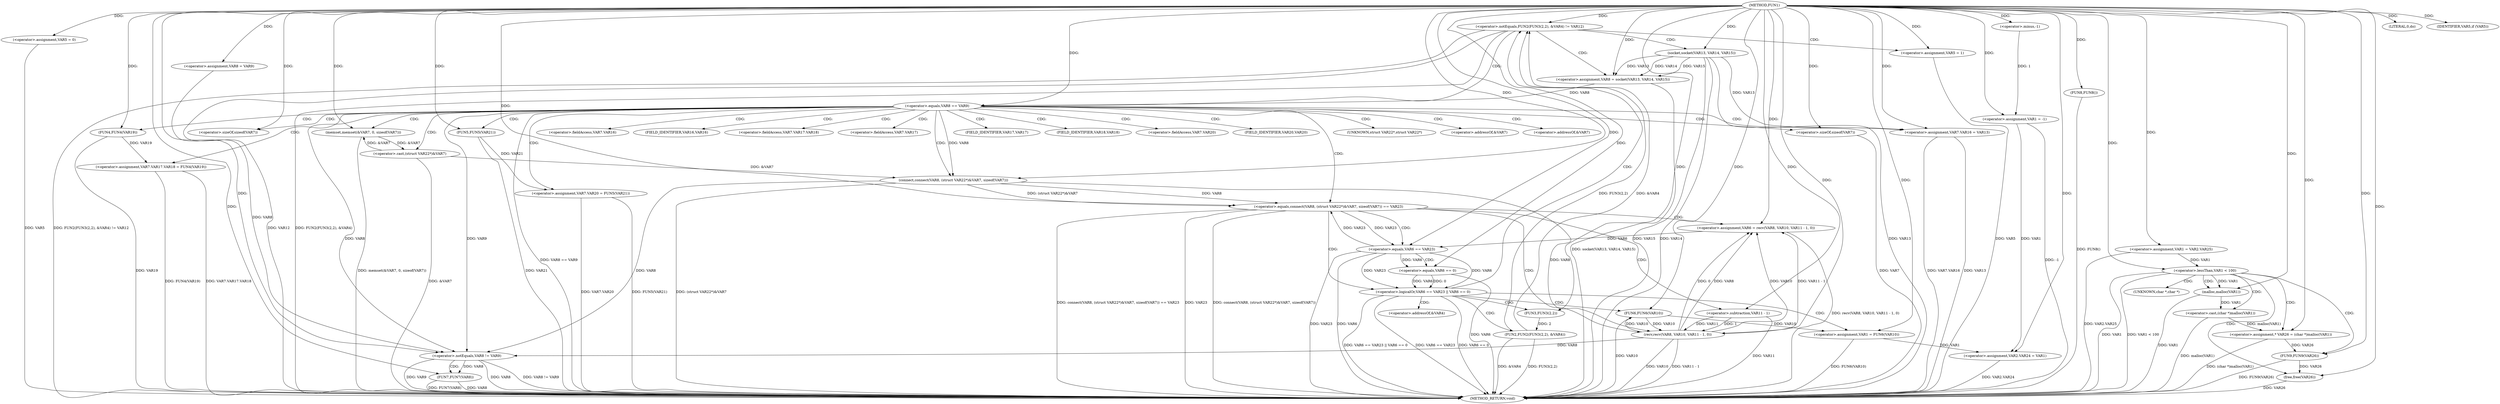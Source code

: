digraph FUN1 {  
"1000100" [label = "(METHOD,FUN1)" ]
"1000250" [label = "(METHOD_RETURN,void)" ]
"1000104" [label = "(<operator>.assignment,VAR1 = -1)" ]
"1000106" [label = "(<operator>.minus,-1)" ]
"1000111" [label = "(<operator>.assignment,VAR5 = 0)" ]
"1000117" [label = "(<operator>.assignment,VAR8 = VAR9)" ]
"1000124" [label = "(<operator>.notEquals,FUN2(FUN3(2,2), &VAR4) != VAR12)" ]
"1000125" [label = "(FUN2,FUN2(FUN3(2,2), &VAR4))" ]
"1000126" [label = "(FUN3,FUN3(2,2))" ]
"1000134" [label = "(<operator>.assignment,VAR5 = 1)" ]
"1000137" [label = "(<operator>.assignment,VAR8 = socket(VAR13, VAR14, VAR15))" ]
"1000139" [label = "(socket,socket(VAR13, VAR14, VAR15))" ]
"1000144" [label = "(<operator>.equals,VAR8 == VAR9)" ]
"1000149" [label = "(memset,memset(&VAR7, 0, sizeof(VAR7)))" ]
"1000153" [label = "(<operator>.sizeOf,sizeof(VAR7))" ]
"1000155" [label = "(<operator>.assignment,VAR7.VAR16 = VAR13)" ]
"1000160" [label = "(<operator>.assignment,VAR7.VAR17.VAR18 = FUN4(VAR19))" ]
"1000166" [label = "(FUN4,FUN4(VAR19))" ]
"1000168" [label = "(<operator>.assignment,VAR7.VAR20 = FUN5(VAR21))" ]
"1000172" [label = "(FUN5,FUN5(VAR21))" ]
"1000175" [label = "(<operator>.equals,connect(VAR8, (struct VAR22*)&VAR7, sizeof(VAR7)) == VAR23)" ]
"1000176" [label = "(connect,connect(VAR8, (struct VAR22*)&VAR7, sizeof(VAR7)))" ]
"1000178" [label = "(<operator>.cast,(struct VAR22*)&VAR7)" ]
"1000182" [label = "(<operator>.sizeOf,sizeof(VAR7))" ]
"1000187" [label = "(<operator>.assignment,VAR6 = recv(VAR8, VAR10, VAR11 - 1, 0))" ]
"1000189" [label = "(recv,recv(VAR8, VAR10, VAR11 - 1, 0))" ]
"1000192" [label = "(<operator>.subtraction,VAR11 - 1)" ]
"1000197" [label = "(<operator>.logicalOr,VAR6 == VAR23 || VAR6 == 0)" ]
"1000198" [label = "(<operator>.equals,VAR6 == VAR23)" ]
"1000201" [label = "(<operator>.equals,VAR6 == 0)" ]
"1000206" [label = "(<operator>.assignment,VAR1 = FUN6(VAR10))" ]
"1000208" [label = "(FUN6,FUN6(VAR10))" ]
"1000210" [label = "(LITERAL,0,do)" ]
"1000212" [label = "(<operator>.notEquals,VAR8 != VAR9)" ]
"1000216" [label = "(FUN7,FUN7(VAR8))" ]
"1000219" [label = "(IDENTIFIER,VAR5,if (VAR5))" ]
"1000221" [label = "(FUN8,FUN8())" ]
"1000222" [label = "(<operator>.assignment,VAR2.VAR24 = VAR1)" ]
"1000229" [label = "(<operator>.assignment,VAR1 = VAR2.VAR25)" ]
"1000235" [label = "(<operator>.lessThan,VAR1 < 100)" ]
"1000240" [label = "(<operator>.assignment,* VAR26 = (char *)malloc(VAR1))" ]
"1000242" [label = "(<operator>.cast,(char *)malloc(VAR1))" ]
"1000244" [label = "(malloc,malloc(VAR1))" ]
"1000246" [label = "(FUN9,FUN9(VAR26))" ]
"1000248" [label = "(free,free(VAR26))" ]
"1000129" [label = "(<operator>.addressOf,&VAR4)" ]
"1000150" [label = "(<operator>.addressOf,&VAR7)" ]
"1000156" [label = "(<operator>.fieldAccess,VAR7.VAR16)" ]
"1000158" [label = "(FIELD_IDENTIFIER,VAR16,VAR16)" ]
"1000161" [label = "(<operator>.fieldAccess,VAR7.VAR17.VAR18)" ]
"1000162" [label = "(<operator>.fieldAccess,VAR7.VAR17)" ]
"1000164" [label = "(FIELD_IDENTIFIER,VAR17,VAR17)" ]
"1000165" [label = "(FIELD_IDENTIFIER,VAR18,VAR18)" ]
"1000169" [label = "(<operator>.fieldAccess,VAR7.VAR20)" ]
"1000171" [label = "(FIELD_IDENTIFIER,VAR20,VAR20)" ]
"1000179" [label = "(UNKNOWN,struct VAR22*,struct VAR22*)" ]
"1000180" [label = "(<operator>.addressOf,&VAR7)" ]
"1000243" [label = "(UNKNOWN,char *,char *)" ]
  "1000235" -> "1000250"  [ label = "DDG: VAR1"] 
  "1000229" -> "1000250"  [ label = "DDG: VAR2.VAR25"] 
  "1000111" -> "1000250"  [ label = "DDG: VAR5"] 
  "1000212" -> "1000250"  [ label = "DDG: VAR8 != VAR9"] 
  "1000240" -> "1000250"  [ label = "DDG: (char *)malloc(VAR1)"] 
  "1000242" -> "1000250"  [ label = "DDG: malloc(VAR1)"] 
  "1000155" -> "1000250"  [ label = "DDG: VAR7.VAR16"] 
  "1000244" -> "1000250"  [ label = "DDG: VAR1"] 
  "1000246" -> "1000250"  [ label = "DDG: FUN9(VAR26)"] 
  "1000176" -> "1000250"  [ label = "DDG: (struct VAR22*)&VAR7"] 
  "1000155" -> "1000250"  [ label = "DDG: VAR13"] 
  "1000125" -> "1000250"  [ label = "DDG: FUN3(2,2)"] 
  "1000168" -> "1000250"  [ label = "DDG: FUN5(VAR21)"] 
  "1000139" -> "1000250"  [ label = "DDG: VAR15"] 
  "1000221" -> "1000250"  [ label = "DDG: FUN8()"] 
  "1000124" -> "1000250"  [ label = "DDG: FUN2(FUN3(2,2), &VAR4)"] 
  "1000197" -> "1000250"  [ label = "DDG: VAR6 == 0"] 
  "1000222" -> "1000250"  [ label = "DDG: VAR2.VAR24"] 
  "1000208" -> "1000250"  [ label = "DDG: VAR10"] 
  "1000168" -> "1000250"  [ label = "DDG: VAR7.VAR20"] 
  "1000235" -> "1000250"  [ label = "DDG: VAR1 < 100"] 
  "1000198" -> "1000250"  [ label = "DDG: VAR23"] 
  "1000216" -> "1000250"  [ label = "DDG: FUN7(VAR8)"] 
  "1000216" -> "1000250"  [ label = "DDG: VAR8"] 
  "1000212" -> "1000250"  [ label = "DDG: VAR9"] 
  "1000187" -> "1000250"  [ label = "DDG: recv(VAR8, VAR10, VAR11 - 1, 0)"] 
  "1000139" -> "1000250"  [ label = "DDG: VAR14"] 
  "1000137" -> "1000250"  [ label = "DDG: socket(VAR13, VAR14, VAR15)"] 
  "1000160" -> "1000250"  [ label = "DDG: FUN4(VAR19)"] 
  "1000139" -> "1000250"  [ label = "DDG: VAR13"] 
  "1000175" -> "1000250"  [ label = "DDG: VAR23"] 
  "1000125" -> "1000250"  [ label = "DDG: &VAR4"] 
  "1000144" -> "1000250"  [ label = "DDG: VAR8 == VAR9"] 
  "1000166" -> "1000250"  [ label = "DDG: VAR19"] 
  "1000189" -> "1000250"  [ label = "DDG: VAR10"] 
  "1000178" -> "1000250"  [ label = "DDG: &VAR7"] 
  "1000206" -> "1000250"  [ label = "DDG: FUN6(VAR10)"] 
  "1000149" -> "1000250"  [ label = "DDG: memset(&VAR7, 0, sizeof(VAR7))"] 
  "1000175" -> "1000250"  [ label = "DDG: connect(VAR8, (struct VAR22*)&VAR7, sizeof(VAR7))"] 
  "1000197" -> "1000250"  [ label = "DDG: VAR6 == VAR23 || VAR6 == 0"] 
  "1000198" -> "1000250"  [ label = "DDG: VAR6"] 
  "1000212" -> "1000250"  [ label = "DDG: VAR8"] 
  "1000134" -> "1000250"  [ label = "DDG: VAR5"] 
  "1000192" -> "1000250"  [ label = "DDG: VAR11"] 
  "1000172" -> "1000250"  [ label = "DDG: VAR21"] 
  "1000182" -> "1000250"  [ label = "DDG: VAR7"] 
  "1000189" -> "1000250"  [ label = "DDG: VAR11 - 1"] 
  "1000160" -> "1000250"  [ label = "DDG: VAR7.VAR17.VAR18"] 
  "1000104" -> "1000250"  [ label = "DDG: -1"] 
  "1000175" -> "1000250"  [ label = "DDG: connect(VAR8, (struct VAR22*)&VAR7, sizeof(VAR7)) == VAR23"] 
  "1000248" -> "1000250"  [ label = "DDG: VAR26"] 
  "1000124" -> "1000250"  [ label = "DDG: FUN2(FUN3(2,2), &VAR4) != VAR12"] 
  "1000197" -> "1000250"  [ label = "DDG: VAR6 == VAR23"] 
  "1000124" -> "1000250"  [ label = "DDG: VAR12"] 
  "1000201" -> "1000250"  [ label = "DDG: VAR6"] 
  "1000106" -> "1000104"  [ label = "DDG: 1"] 
  "1000100" -> "1000104"  [ label = "DDG: "] 
  "1000100" -> "1000106"  [ label = "DDG: "] 
  "1000100" -> "1000111"  [ label = "DDG: "] 
  "1000100" -> "1000117"  [ label = "DDG: "] 
  "1000125" -> "1000124"  [ label = "DDG: FUN3(2,2)"] 
  "1000125" -> "1000124"  [ label = "DDG: &VAR4"] 
  "1000126" -> "1000125"  [ label = "DDG: 2"] 
  "1000100" -> "1000126"  [ label = "DDG: "] 
  "1000100" -> "1000124"  [ label = "DDG: "] 
  "1000100" -> "1000134"  [ label = "DDG: "] 
  "1000139" -> "1000137"  [ label = "DDG: VAR13"] 
  "1000139" -> "1000137"  [ label = "DDG: VAR14"] 
  "1000139" -> "1000137"  [ label = "DDG: VAR15"] 
  "1000100" -> "1000137"  [ label = "DDG: "] 
  "1000100" -> "1000139"  [ label = "DDG: "] 
  "1000137" -> "1000144"  [ label = "DDG: VAR8"] 
  "1000100" -> "1000144"  [ label = "DDG: "] 
  "1000178" -> "1000149"  [ label = "DDG: &VAR7"] 
  "1000100" -> "1000149"  [ label = "DDG: "] 
  "1000100" -> "1000153"  [ label = "DDG: "] 
  "1000139" -> "1000155"  [ label = "DDG: VAR13"] 
  "1000100" -> "1000155"  [ label = "DDG: "] 
  "1000166" -> "1000160"  [ label = "DDG: VAR19"] 
  "1000100" -> "1000166"  [ label = "DDG: "] 
  "1000172" -> "1000168"  [ label = "DDG: VAR21"] 
  "1000100" -> "1000172"  [ label = "DDG: "] 
  "1000176" -> "1000175"  [ label = "DDG: VAR8"] 
  "1000176" -> "1000175"  [ label = "DDG: (struct VAR22*)&VAR7"] 
  "1000144" -> "1000176"  [ label = "DDG: VAR8"] 
  "1000100" -> "1000176"  [ label = "DDG: "] 
  "1000178" -> "1000176"  [ label = "DDG: &VAR7"] 
  "1000149" -> "1000178"  [ label = "DDG: &VAR7"] 
  "1000100" -> "1000182"  [ label = "DDG: "] 
  "1000198" -> "1000175"  [ label = "DDG: VAR23"] 
  "1000100" -> "1000175"  [ label = "DDG: "] 
  "1000189" -> "1000187"  [ label = "DDG: VAR8"] 
  "1000189" -> "1000187"  [ label = "DDG: VAR10"] 
  "1000189" -> "1000187"  [ label = "DDG: VAR11 - 1"] 
  "1000189" -> "1000187"  [ label = "DDG: 0"] 
  "1000100" -> "1000187"  [ label = "DDG: "] 
  "1000176" -> "1000189"  [ label = "DDG: VAR8"] 
  "1000100" -> "1000189"  [ label = "DDG: "] 
  "1000208" -> "1000189"  [ label = "DDG: VAR10"] 
  "1000192" -> "1000189"  [ label = "DDG: VAR11"] 
  "1000192" -> "1000189"  [ label = "DDG: 1"] 
  "1000100" -> "1000192"  [ label = "DDG: "] 
  "1000198" -> "1000197"  [ label = "DDG: VAR6"] 
  "1000198" -> "1000197"  [ label = "DDG: VAR23"] 
  "1000187" -> "1000198"  [ label = "DDG: VAR6"] 
  "1000100" -> "1000198"  [ label = "DDG: "] 
  "1000175" -> "1000198"  [ label = "DDG: VAR23"] 
  "1000201" -> "1000197"  [ label = "DDG: VAR6"] 
  "1000201" -> "1000197"  [ label = "DDG: 0"] 
  "1000198" -> "1000201"  [ label = "DDG: VAR6"] 
  "1000100" -> "1000201"  [ label = "DDG: "] 
  "1000208" -> "1000206"  [ label = "DDG: VAR10"] 
  "1000100" -> "1000206"  [ label = "DDG: "] 
  "1000189" -> "1000208"  [ label = "DDG: VAR10"] 
  "1000100" -> "1000208"  [ label = "DDG: "] 
  "1000100" -> "1000210"  [ label = "DDG: "] 
  "1000189" -> "1000212"  [ label = "DDG: VAR8"] 
  "1000117" -> "1000212"  [ label = "DDG: VAR8"] 
  "1000144" -> "1000212"  [ label = "DDG: VAR8"] 
  "1000176" -> "1000212"  [ label = "DDG: VAR8"] 
  "1000100" -> "1000212"  [ label = "DDG: "] 
  "1000144" -> "1000212"  [ label = "DDG: VAR9"] 
  "1000212" -> "1000216"  [ label = "DDG: VAR8"] 
  "1000100" -> "1000216"  [ label = "DDG: "] 
  "1000100" -> "1000219"  [ label = "DDG: "] 
  "1000100" -> "1000221"  [ label = "DDG: "] 
  "1000104" -> "1000222"  [ label = "DDG: VAR1"] 
  "1000206" -> "1000222"  [ label = "DDG: VAR1"] 
  "1000100" -> "1000222"  [ label = "DDG: "] 
  "1000100" -> "1000229"  [ label = "DDG: "] 
  "1000229" -> "1000235"  [ label = "DDG: VAR1"] 
  "1000100" -> "1000235"  [ label = "DDG: "] 
  "1000242" -> "1000240"  [ label = "DDG: malloc(VAR1)"] 
  "1000100" -> "1000240"  [ label = "DDG: "] 
  "1000244" -> "1000242"  [ label = "DDG: VAR1"] 
  "1000235" -> "1000244"  [ label = "DDG: VAR1"] 
  "1000100" -> "1000244"  [ label = "DDG: "] 
  "1000240" -> "1000246"  [ label = "DDG: VAR26"] 
  "1000100" -> "1000246"  [ label = "DDG: "] 
  "1000246" -> "1000248"  [ label = "DDG: VAR26"] 
  "1000100" -> "1000248"  [ label = "DDG: "] 
  "1000124" -> "1000139"  [ label = "CDG: "] 
  "1000124" -> "1000144"  [ label = "CDG: "] 
  "1000124" -> "1000137"  [ label = "CDG: "] 
  "1000124" -> "1000134"  [ label = "CDG: "] 
  "1000144" -> "1000153"  [ label = "CDG: "] 
  "1000144" -> "1000164"  [ label = "CDG: "] 
  "1000144" -> "1000156"  [ label = "CDG: "] 
  "1000144" -> "1000161"  [ label = "CDG: "] 
  "1000144" -> "1000182"  [ label = "CDG: "] 
  "1000144" -> "1000150"  [ label = "CDG: "] 
  "1000144" -> "1000166"  [ label = "CDG: "] 
  "1000144" -> "1000180"  [ label = "CDG: "] 
  "1000144" -> "1000165"  [ label = "CDG: "] 
  "1000144" -> "1000172"  [ label = "CDG: "] 
  "1000144" -> "1000149"  [ label = "CDG: "] 
  "1000144" -> "1000169"  [ label = "CDG: "] 
  "1000144" -> "1000168"  [ label = "CDG: "] 
  "1000144" -> "1000178"  [ label = "CDG: "] 
  "1000144" -> "1000158"  [ label = "CDG: "] 
  "1000144" -> "1000175"  [ label = "CDG: "] 
  "1000144" -> "1000155"  [ label = "CDG: "] 
  "1000144" -> "1000160"  [ label = "CDG: "] 
  "1000144" -> "1000171"  [ label = "CDG: "] 
  "1000144" -> "1000179"  [ label = "CDG: "] 
  "1000144" -> "1000176"  [ label = "CDG: "] 
  "1000144" -> "1000162"  [ label = "CDG: "] 
  "1000175" -> "1000197"  [ label = "CDG: "] 
  "1000175" -> "1000189"  [ label = "CDG: "] 
  "1000175" -> "1000192"  [ label = "CDG: "] 
  "1000175" -> "1000198"  [ label = "CDG: "] 
  "1000175" -> "1000187"  [ label = "CDG: "] 
  "1000197" -> "1000208"  [ label = "CDG: "] 
  "1000197" -> "1000206"  [ label = "CDG: "] 
  "1000197" -> "1000125"  [ label = "CDG: "] 
  "1000197" -> "1000126"  [ label = "CDG: "] 
  "1000197" -> "1000129"  [ label = "CDG: "] 
  "1000197" -> "1000124"  [ label = "CDG: "] 
  "1000198" -> "1000201"  [ label = "CDG: "] 
  "1000212" -> "1000216"  [ label = "CDG: "] 
  "1000235" -> "1000246"  [ label = "CDG: "] 
  "1000235" -> "1000243"  [ label = "CDG: "] 
  "1000235" -> "1000244"  [ label = "CDG: "] 
  "1000235" -> "1000242"  [ label = "CDG: "] 
  "1000235" -> "1000248"  [ label = "CDG: "] 
  "1000235" -> "1000240"  [ label = "CDG: "] 
}
